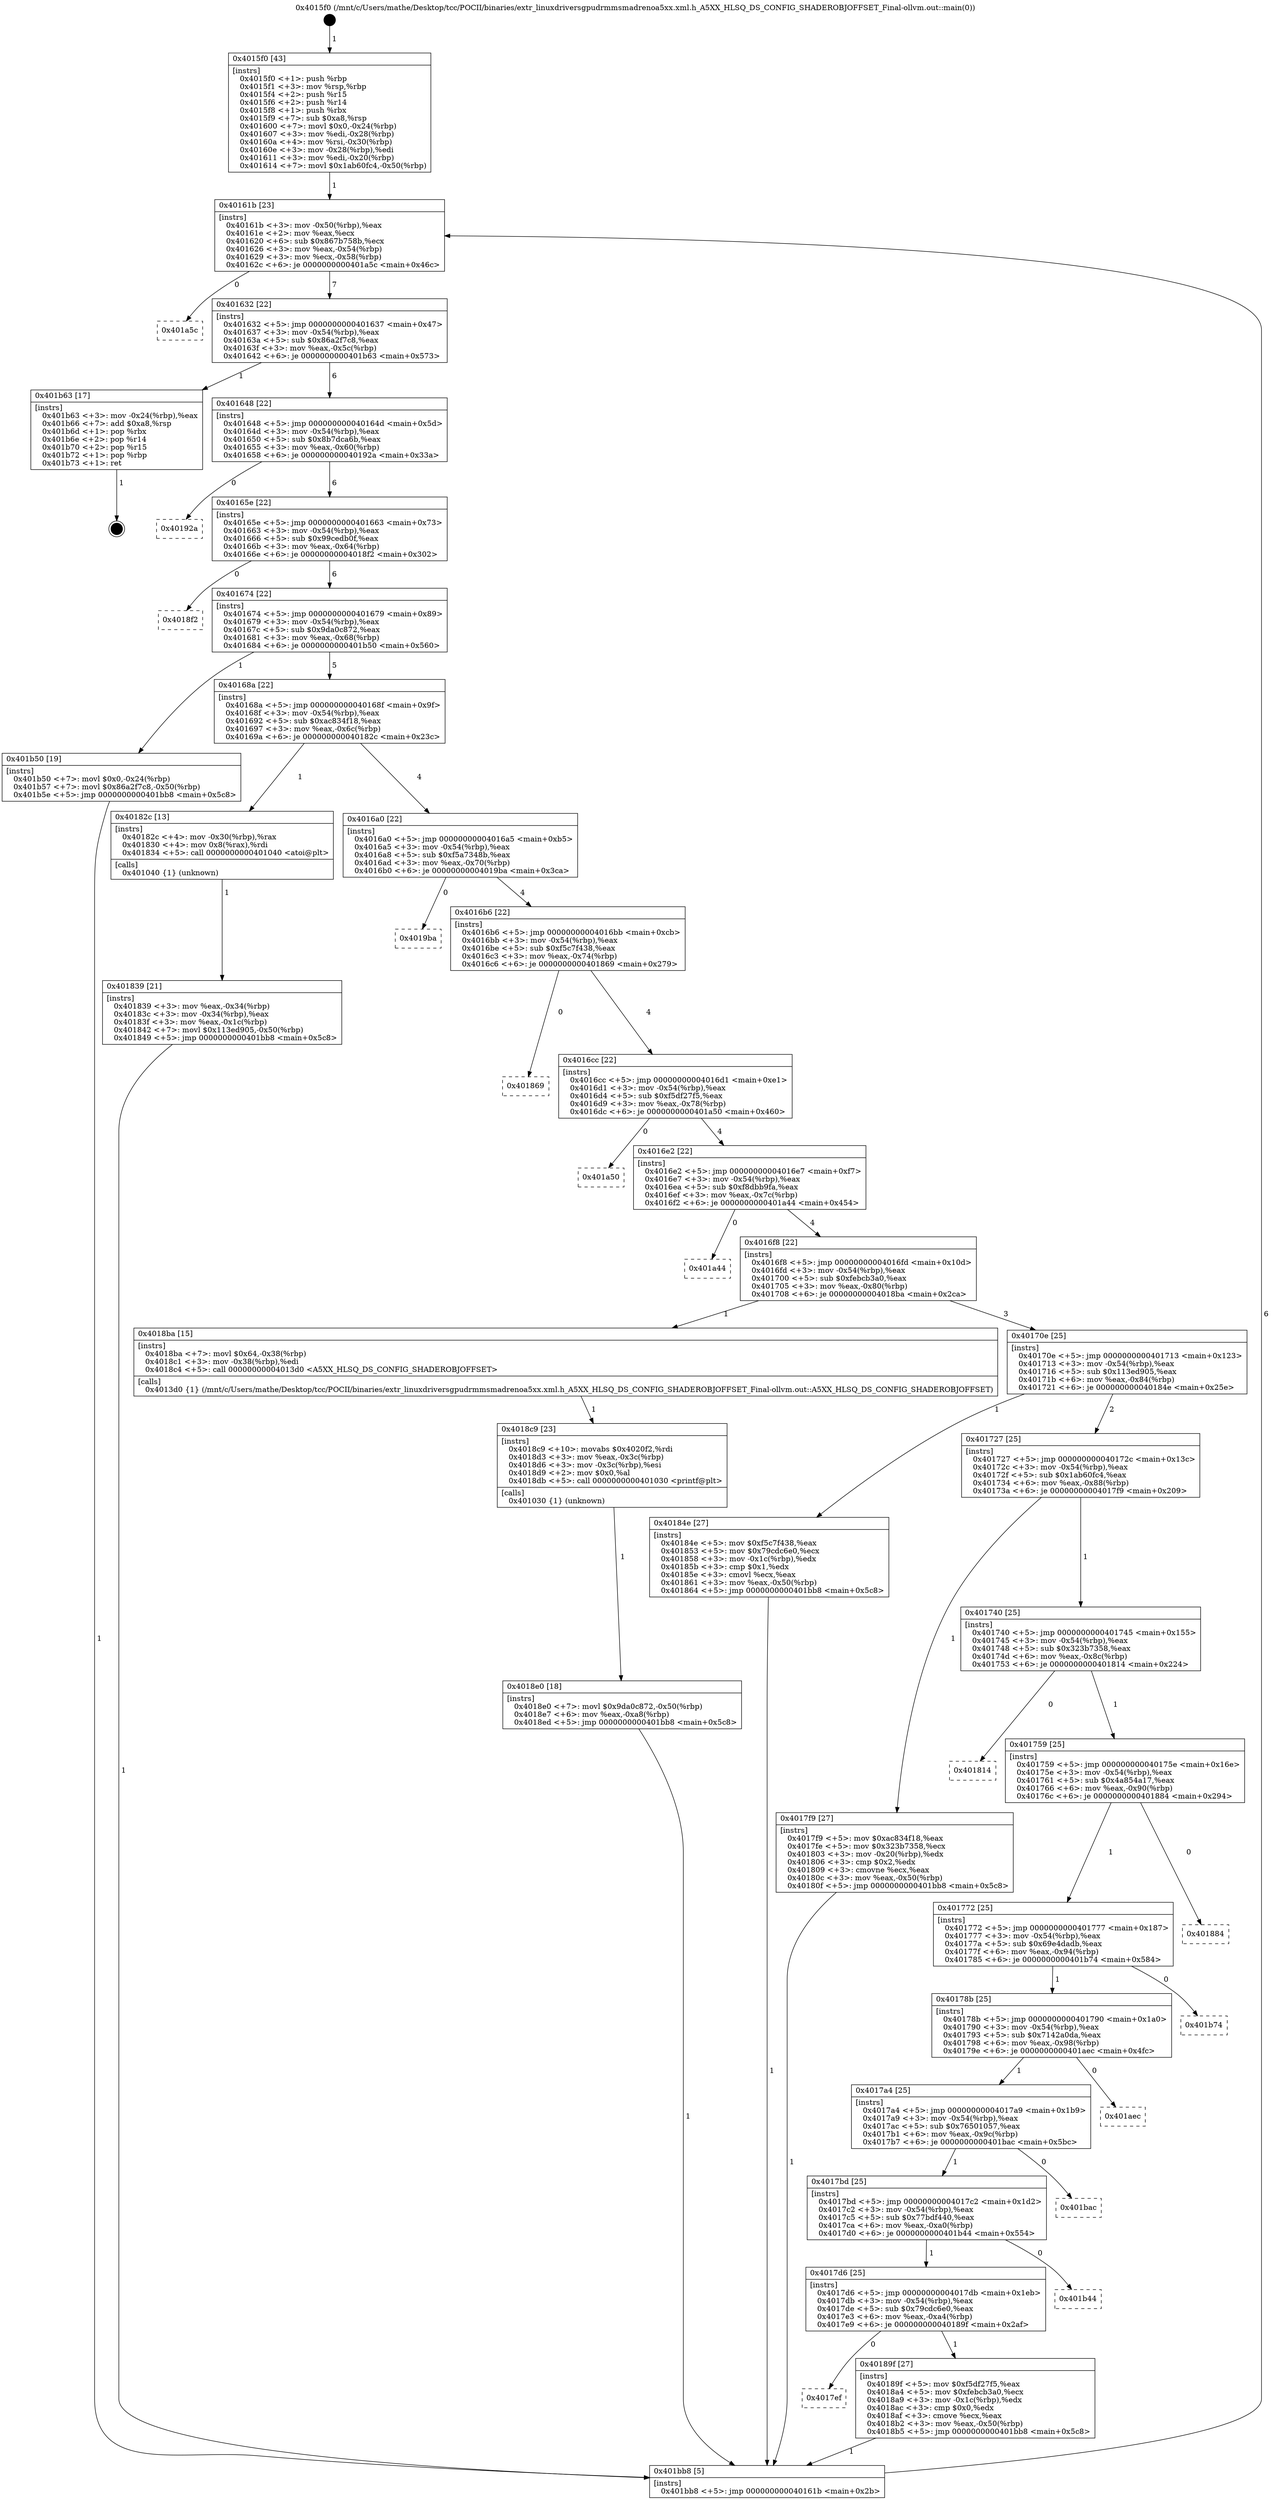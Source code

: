 digraph "0x4015f0" {
  label = "0x4015f0 (/mnt/c/Users/mathe/Desktop/tcc/POCII/binaries/extr_linuxdriversgpudrmmsmadrenoa5xx.xml.h_A5XX_HLSQ_DS_CONFIG_SHADEROBJOFFSET_Final-ollvm.out::main(0))"
  labelloc = "t"
  node[shape=record]

  Entry [label="",width=0.3,height=0.3,shape=circle,fillcolor=black,style=filled]
  "0x40161b" [label="{
     0x40161b [23]\l
     | [instrs]\l
     &nbsp;&nbsp;0x40161b \<+3\>: mov -0x50(%rbp),%eax\l
     &nbsp;&nbsp;0x40161e \<+2\>: mov %eax,%ecx\l
     &nbsp;&nbsp;0x401620 \<+6\>: sub $0x867b758b,%ecx\l
     &nbsp;&nbsp;0x401626 \<+3\>: mov %eax,-0x54(%rbp)\l
     &nbsp;&nbsp;0x401629 \<+3\>: mov %ecx,-0x58(%rbp)\l
     &nbsp;&nbsp;0x40162c \<+6\>: je 0000000000401a5c \<main+0x46c\>\l
  }"]
  "0x401a5c" [label="{
     0x401a5c\l
  }", style=dashed]
  "0x401632" [label="{
     0x401632 [22]\l
     | [instrs]\l
     &nbsp;&nbsp;0x401632 \<+5\>: jmp 0000000000401637 \<main+0x47\>\l
     &nbsp;&nbsp;0x401637 \<+3\>: mov -0x54(%rbp),%eax\l
     &nbsp;&nbsp;0x40163a \<+5\>: sub $0x86a2f7c8,%eax\l
     &nbsp;&nbsp;0x40163f \<+3\>: mov %eax,-0x5c(%rbp)\l
     &nbsp;&nbsp;0x401642 \<+6\>: je 0000000000401b63 \<main+0x573\>\l
  }"]
  Exit [label="",width=0.3,height=0.3,shape=circle,fillcolor=black,style=filled,peripheries=2]
  "0x401b63" [label="{
     0x401b63 [17]\l
     | [instrs]\l
     &nbsp;&nbsp;0x401b63 \<+3\>: mov -0x24(%rbp),%eax\l
     &nbsp;&nbsp;0x401b66 \<+7\>: add $0xa8,%rsp\l
     &nbsp;&nbsp;0x401b6d \<+1\>: pop %rbx\l
     &nbsp;&nbsp;0x401b6e \<+2\>: pop %r14\l
     &nbsp;&nbsp;0x401b70 \<+2\>: pop %r15\l
     &nbsp;&nbsp;0x401b72 \<+1\>: pop %rbp\l
     &nbsp;&nbsp;0x401b73 \<+1\>: ret\l
  }"]
  "0x401648" [label="{
     0x401648 [22]\l
     | [instrs]\l
     &nbsp;&nbsp;0x401648 \<+5\>: jmp 000000000040164d \<main+0x5d\>\l
     &nbsp;&nbsp;0x40164d \<+3\>: mov -0x54(%rbp),%eax\l
     &nbsp;&nbsp;0x401650 \<+5\>: sub $0x8b7dca6b,%eax\l
     &nbsp;&nbsp;0x401655 \<+3\>: mov %eax,-0x60(%rbp)\l
     &nbsp;&nbsp;0x401658 \<+6\>: je 000000000040192a \<main+0x33a\>\l
  }"]
  "0x4018e0" [label="{
     0x4018e0 [18]\l
     | [instrs]\l
     &nbsp;&nbsp;0x4018e0 \<+7\>: movl $0x9da0c872,-0x50(%rbp)\l
     &nbsp;&nbsp;0x4018e7 \<+6\>: mov %eax,-0xa8(%rbp)\l
     &nbsp;&nbsp;0x4018ed \<+5\>: jmp 0000000000401bb8 \<main+0x5c8\>\l
  }"]
  "0x40192a" [label="{
     0x40192a\l
  }", style=dashed]
  "0x40165e" [label="{
     0x40165e [22]\l
     | [instrs]\l
     &nbsp;&nbsp;0x40165e \<+5\>: jmp 0000000000401663 \<main+0x73\>\l
     &nbsp;&nbsp;0x401663 \<+3\>: mov -0x54(%rbp),%eax\l
     &nbsp;&nbsp;0x401666 \<+5\>: sub $0x99cedb0f,%eax\l
     &nbsp;&nbsp;0x40166b \<+3\>: mov %eax,-0x64(%rbp)\l
     &nbsp;&nbsp;0x40166e \<+6\>: je 00000000004018f2 \<main+0x302\>\l
  }"]
  "0x4018c9" [label="{
     0x4018c9 [23]\l
     | [instrs]\l
     &nbsp;&nbsp;0x4018c9 \<+10\>: movabs $0x4020f2,%rdi\l
     &nbsp;&nbsp;0x4018d3 \<+3\>: mov %eax,-0x3c(%rbp)\l
     &nbsp;&nbsp;0x4018d6 \<+3\>: mov -0x3c(%rbp),%esi\l
     &nbsp;&nbsp;0x4018d9 \<+2\>: mov $0x0,%al\l
     &nbsp;&nbsp;0x4018db \<+5\>: call 0000000000401030 \<printf@plt\>\l
     | [calls]\l
     &nbsp;&nbsp;0x401030 \{1\} (unknown)\l
  }"]
  "0x4018f2" [label="{
     0x4018f2\l
  }", style=dashed]
  "0x401674" [label="{
     0x401674 [22]\l
     | [instrs]\l
     &nbsp;&nbsp;0x401674 \<+5\>: jmp 0000000000401679 \<main+0x89\>\l
     &nbsp;&nbsp;0x401679 \<+3\>: mov -0x54(%rbp),%eax\l
     &nbsp;&nbsp;0x40167c \<+5\>: sub $0x9da0c872,%eax\l
     &nbsp;&nbsp;0x401681 \<+3\>: mov %eax,-0x68(%rbp)\l
     &nbsp;&nbsp;0x401684 \<+6\>: je 0000000000401b50 \<main+0x560\>\l
  }"]
  "0x4017ef" [label="{
     0x4017ef\l
  }", style=dashed]
  "0x401b50" [label="{
     0x401b50 [19]\l
     | [instrs]\l
     &nbsp;&nbsp;0x401b50 \<+7\>: movl $0x0,-0x24(%rbp)\l
     &nbsp;&nbsp;0x401b57 \<+7\>: movl $0x86a2f7c8,-0x50(%rbp)\l
     &nbsp;&nbsp;0x401b5e \<+5\>: jmp 0000000000401bb8 \<main+0x5c8\>\l
  }"]
  "0x40168a" [label="{
     0x40168a [22]\l
     | [instrs]\l
     &nbsp;&nbsp;0x40168a \<+5\>: jmp 000000000040168f \<main+0x9f\>\l
     &nbsp;&nbsp;0x40168f \<+3\>: mov -0x54(%rbp),%eax\l
     &nbsp;&nbsp;0x401692 \<+5\>: sub $0xac834f18,%eax\l
     &nbsp;&nbsp;0x401697 \<+3\>: mov %eax,-0x6c(%rbp)\l
     &nbsp;&nbsp;0x40169a \<+6\>: je 000000000040182c \<main+0x23c\>\l
  }"]
  "0x40189f" [label="{
     0x40189f [27]\l
     | [instrs]\l
     &nbsp;&nbsp;0x40189f \<+5\>: mov $0xf5df27f5,%eax\l
     &nbsp;&nbsp;0x4018a4 \<+5\>: mov $0xfebcb3a0,%ecx\l
     &nbsp;&nbsp;0x4018a9 \<+3\>: mov -0x1c(%rbp),%edx\l
     &nbsp;&nbsp;0x4018ac \<+3\>: cmp $0x0,%edx\l
     &nbsp;&nbsp;0x4018af \<+3\>: cmove %ecx,%eax\l
     &nbsp;&nbsp;0x4018b2 \<+3\>: mov %eax,-0x50(%rbp)\l
     &nbsp;&nbsp;0x4018b5 \<+5\>: jmp 0000000000401bb8 \<main+0x5c8\>\l
  }"]
  "0x40182c" [label="{
     0x40182c [13]\l
     | [instrs]\l
     &nbsp;&nbsp;0x40182c \<+4\>: mov -0x30(%rbp),%rax\l
     &nbsp;&nbsp;0x401830 \<+4\>: mov 0x8(%rax),%rdi\l
     &nbsp;&nbsp;0x401834 \<+5\>: call 0000000000401040 \<atoi@plt\>\l
     | [calls]\l
     &nbsp;&nbsp;0x401040 \{1\} (unknown)\l
  }"]
  "0x4016a0" [label="{
     0x4016a0 [22]\l
     | [instrs]\l
     &nbsp;&nbsp;0x4016a0 \<+5\>: jmp 00000000004016a5 \<main+0xb5\>\l
     &nbsp;&nbsp;0x4016a5 \<+3\>: mov -0x54(%rbp),%eax\l
     &nbsp;&nbsp;0x4016a8 \<+5\>: sub $0xf5a7348b,%eax\l
     &nbsp;&nbsp;0x4016ad \<+3\>: mov %eax,-0x70(%rbp)\l
     &nbsp;&nbsp;0x4016b0 \<+6\>: je 00000000004019ba \<main+0x3ca\>\l
  }"]
  "0x4017d6" [label="{
     0x4017d6 [25]\l
     | [instrs]\l
     &nbsp;&nbsp;0x4017d6 \<+5\>: jmp 00000000004017db \<main+0x1eb\>\l
     &nbsp;&nbsp;0x4017db \<+3\>: mov -0x54(%rbp),%eax\l
     &nbsp;&nbsp;0x4017de \<+5\>: sub $0x79cdc6e0,%eax\l
     &nbsp;&nbsp;0x4017e3 \<+6\>: mov %eax,-0xa4(%rbp)\l
     &nbsp;&nbsp;0x4017e9 \<+6\>: je 000000000040189f \<main+0x2af\>\l
  }"]
  "0x4019ba" [label="{
     0x4019ba\l
  }", style=dashed]
  "0x4016b6" [label="{
     0x4016b6 [22]\l
     | [instrs]\l
     &nbsp;&nbsp;0x4016b6 \<+5\>: jmp 00000000004016bb \<main+0xcb\>\l
     &nbsp;&nbsp;0x4016bb \<+3\>: mov -0x54(%rbp),%eax\l
     &nbsp;&nbsp;0x4016be \<+5\>: sub $0xf5c7f438,%eax\l
     &nbsp;&nbsp;0x4016c3 \<+3\>: mov %eax,-0x74(%rbp)\l
     &nbsp;&nbsp;0x4016c6 \<+6\>: je 0000000000401869 \<main+0x279\>\l
  }"]
  "0x401b44" [label="{
     0x401b44\l
  }", style=dashed]
  "0x401869" [label="{
     0x401869\l
  }", style=dashed]
  "0x4016cc" [label="{
     0x4016cc [22]\l
     | [instrs]\l
     &nbsp;&nbsp;0x4016cc \<+5\>: jmp 00000000004016d1 \<main+0xe1\>\l
     &nbsp;&nbsp;0x4016d1 \<+3\>: mov -0x54(%rbp),%eax\l
     &nbsp;&nbsp;0x4016d4 \<+5\>: sub $0xf5df27f5,%eax\l
     &nbsp;&nbsp;0x4016d9 \<+3\>: mov %eax,-0x78(%rbp)\l
     &nbsp;&nbsp;0x4016dc \<+6\>: je 0000000000401a50 \<main+0x460\>\l
  }"]
  "0x4017bd" [label="{
     0x4017bd [25]\l
     | [instrs]\l
     &nbsp;&nbsp;0x4017bd \<+5\>: jmp 00000000004017c2 \<main+0x1d2\>\l
     &nbsp;&nbsp;0x4017c2 \<+3\>: mov -0x54(%rbp),%eax\l
     &nbsp;&nbsp;0x4017c5 \<+5\>: sub $0x77bdf440,%eax\l
     &nbsp;&nbsp;0x4017ca \<+6\>: mov %eax,-0xa0(%rbp)\l
     &nbsp;&nbsp;0x4017d0 \<+6\>: je 0000000000401b44 \<main+0x554\>\l
  }"]
  "0x401a50" [label="{
     0x401a50\l
  }", style=dashed]
  "0x4016e2" [label="{
     0x4016e2 [22]\l
     | [instrs]\l
     &nbsp;&nbsp;0x4016e2 \<+5\>: jmp 00000000004016e7 \<main+0xf7\>\l
     &nbsp;&nbsp;0x4016e7 \<+3\>: mov -0x54(%rbp),%eax\l
     &nbsp;&nbsp;0x4016ea \<+5\>: sub $0xf8dbb9fa,%eax\l
     &nbsp;&nbsp;0x4016ef \<+3\>: mov %eax,-0x7c(%rbp)\l
     &nbsp;&nbsp;0x4016f2 \<+6\>: je 0000000000401a44 \<main+0x454\>\l
  }"]
  "0x401bac" [label="{
     0x401bac\l
  }", style=dashed]
  "0x401a44" [label="{
     0x401a44\l
  }", style=dashed]
  "0x4016f8" [label="{
     0x4016f8 [22]\l
     | [instrs]\l
     &nbsp;&nbsp;0x4016f8 \<+5\>: jmp 00000000004016fd \<main+0x10d\>\l
     &nbsp;&nbsp;0x4016fd \<+3\>: mov -0x54(%rbp),%eax\l
     &nbsp;&nbsp;0x401700 \<+5\>: sub $0xfebcb3a0,%eax\l
     &nbsp;&nbsp;0x401705 \<+3\>: mov %eax,-0x80(%rbp)\l
     &nbsp;&nbsp;0x401708 \<+6\>: je 00000000004018ba \<main+0x2ca\>\l
  }"]
  "0x4017a4" [label="{
     0x4017a4 [25]\l
     | [instrs]\l
     &nbsp;&nbsp;0x4017a4 \<+5\>: jmp 00000000004017a9 \<main+0x1b9\>\l
     &nbsp;&nbsp;0x4017a9 \<+3\>: mov -0x54(%rbp),%eax\l
     &nbsp;&nbsp;0x4017ac \<+5\>: sub $0x76501057,%eax\l
     &nbsp;&nbsp;0x4017b1 \<+6\>: mov %eax,-0x9c(%rbp)\l
     &nbsp;&nbsp;0x4017b7 \<+6\>: je 0000000000401bac \<main+0x5bc\>\l
  }"]
  "0x4018ba" [label="{
     0x4018ba [15]\l
     | [instrs]\l
     &nbsp;&nbsp;0x4018ba \<+7\>: movl $0x64,-0x38(%rbp)\l
     &nbsp;&nbsp;0x4018c1 \<+3\>: mov -0x38(%rbp),%edi\l
     &nbsp;&nbsp;0x4018c4 \<+5\>: call 00000000004013d0 \<A5XX_HLSQ_DS_CONFIG_SHADEROBJOFFSET\>\l
     | [calls]\l
     &nbsp;&nbsp;0x4013d0 \{1\} (/mnt/c/Users/mathe/Desktop/tcc/POCII/binaries/extr_linuxdriversgpudrmmsmadrenoa5xx.xml.h_A5XX_HLSQ_DS_CONFIG_SHADEROBJOFFSET_Final-ollvm.out::A5XX_HLSQ_DS_CONFIG_SHADEROBJOFFSET)\l
  }"]
  "0x40170e" [label="{
     0x40170e [25]\l
     | [instrs]\l
     &nbsp;&nbsp;0x40170e \<+5\>: jmp 0000000000401713 \<main+0x123\>\l
     &nbsp;&nbsp;0x401713 \<+3\>: mov -0x54(%rbp),%eax\l
     &nbsp;&nbsp;0x401716 \<+5\>: sub $0x113ed905,%eax\l
     &nbsp;&nbsp;0x40171b \<+6\>: mov %eax,-0x84(%rbp)\l
     &nbsp;&nbsp;0x401721 \<+6\>: je 000000000040184e \<main+0x25e\>\l
  }"]
  "0x401aec" [label="{
     0x401aec\l
  }", style=dashed]
  "0x40184e" [label="{
     0x40184e [27]\l
     | [instrs]\l
     &nbsp;&nbsp;0x40184e \<+5\>: mov $0xf5c7f438,%eax\l
     &nbsp;&nbsp;0x401853 \<+5\>: mov $0x79cdc6e0,%ecx\l
     &nbsp;&nbsp;0x401858 \<+3\>: mov -0x1c(%rbp),%edx\l
     &nbsp;&nbsp;0x40185b \<+3\>: cmp $0x1,%edx\l
     &nbsp;&nbsp;0x40185e \<+3\>: cmovl %ecx,%eax\l
     &nbsp;&nbsp;0x401861 \<+3\>: mov %eax,-0x50(%rbp)\l
     &nbsp;&nbsp;0x401864 \<+5\>: jmp 0000000000401bb8 \<main+0x5c8\>\l
  }"]
  "0x401727" [label="{
     0x401727 [25]\l
     | [instrs]\l
     &nbsp;&nbsp;0x401727 \<+5\>: jmp 000000000040172c \<main+0x13c\>\l
     &nbsp;&nbsp;0x40172c \<+3\>: mov -0x54(%rbp),%eax\l
     &nbsp;&nbsp;0x40172f \<+5\>: sub $0x1ab60fc4,%eax\l
     &nbsp;&nbsp;0x401734 \<+6\>: mov %eax,-0x88(%rbp)\l
     &nbsp;&nbsp;0x40173a \<+6\>: je 00000000004017f9 \<main+0x209\>\l
  }"]
  "0x40178b" [label="{
     0x40178b [25]\l
     | [instrs]\l
     &nbsp;&nbsp;0x40178b \<+5\>: jmp 0000000000401790 \<main+0x1a0\>\l
     &nbsp;&nbsp;0x401790 \<+3\>: mov -0x54(%rbp),%eax\l
     &nbsp;&nbsp;0x401793 \<+5\>: sub $0x7142a0da,%eax\l
     &nbsp;&nbsp;0x401798 \<+6\>: mov %eax,-0x98(%rbp)\l
     &nbsp;&nbsp;0x40179e \<+6\>: je 0000000000401aec \<main+0x4fc\>\l
  }"]
  "0x4017f9" [label="{
     0x4017f9 [27]\l
     | [instrs]\l
     &nbsp;&nbsp;0x4017f9 \<+5\>: mov $0xac834f18,%eax\l
     &nbsp;&nbsp;0x4017fe \<+5\>: mov $0x323b7358,%ecx\l
     &nbsp;&nbsp;0x401803 \<+3\>: mov -0x20(%rbp),%edx\l
     &nbsp;&nbsp;0x401806 \<+3\>: cmp $0x2,%edx\l
     &nbsp;&nbsp;0x401809 \<+3\>: cmovne %ecx,%eax\l
     &nbsp;&nbsp;0x40180c \<+3\>: mov %eax,-0x50(%rbp)\l
     &nbsp;&nbsp;0x40180f \<+5\>: jmp 0000000000401bb8 \<main+0x5c8\>\l
  }"]
  "0x401740" [label="{
     0x401740 [25]\l
     | [instrs]\l
     &nbsp;&nbsp;0x401740 \<+5\>: jmp 0000000000401745 \<main+0x155\>\l
     &nbsp;&nbsp;0x401745 \<+3\>: mov -0x54(%rbp),%eax\l
     &nbsp;&nbsp;0x401748 \<+5\>: sub $0x323b7358,%eax\l
     &nbsp;&nbsp;0x40174d \<+6\>: mov %eax,-0x8c(%rbp)\l
     &nbsp;&nbsp;0x401753 \<+6\>: je 0000000000401814 \<main+0x224\>\l
  }"]
  "0x401bb8" [label="{
     0x401bb8 [5]\l
     | [instrs]\l
     &nbsp;&nbsp;0x401bb8 \<+5\>: jmp 000000000040161b \<main+0x2b\>\l
  }"]
  "0x4015f0" [label="{
     0x4015f0 [43]\l
     | [instrs]\l
     &nbsp;&nbsp;0x4015f0 \<+1\>: push %rbp\l
     &nbsp;&nbsp;0x4015f1 \<+3\>: mov %rsp,%rbp\l
     &nbsp;&nbsp;0x4015f4 \<+2\>: push %r15\l
     &nbsp;&nbsp;0x4015f6 \<+2\>: push %r14\l
     &nbsp;&nbsp;0x4015f8 \<+1\>: push %rbx\l
     &nbsp;&nbsp;0x4015f9 \<+7\>: sub $0xa8,%rsp\l
     &nbsp;&nbsp;0x401600 \<+7\>: movl $0x0,-0x24(%rbp)\l
     &nbsp;&nbsp;0x401607 \<+3\>: mov %edi,-0x28(%rbp)\l
     &nbsp;&nbsp;0x40160a \<+4\>: mov %rsi,-0x30(%rbp)\l
     &nbsp;&nbsp;0x40160e \<+3\>: mov -0x28(%rbp),%edi\l
     &nbsp;&nbsp;0x401611 \<+3\>: mov %edi,-0x20(%rbp)\l
     &nbsp;&nbsp;0x401614 \<+7\>: movl $0x1ab60fc4,-0x50(%rbp)\l
  }"]
  "0x401839" [label="{
     0x401839 [21]\l
     | [instrs]\l
     &nbsp;&nbsp;0x401839 \<+3\>: mov %eax,-0x34(%rbp)\l
     &nbsp;&nbsp;0x40183c \<+3\>: mov -0x34(%rbp),%eax\l
     &nbsp;&nbsp;0x40183f \<+3\>: mov %eax,-0x1c(%rbp)\l
     &nbsp;&nbsp;0x401842 \<+7\>: movl $0x113ed905,-0x50(%rbp)\l
     &nbsp;&nbsp;0x401849 \<+5\>: jmp 0000000000401bb8 \<main+0x5c8\>\l
  }"]
  "0x401b74" [label="{
     0x401b74\l
  }", style=dashed]
  "0x401814" [label="{
     0x401814\l
  }", style=dashed]
  "0x401759" [label="{
     0x401759 [25]\l
     | [instrs]\l
     &nbsp;&nbsp;0x401759 \<+5\>: jmp 000000000040175e \<main+0x16e\>\l
     &nbsp;&nbsp;0x40175e \<+3\>: mov -0x54(%rbp),%eax\l
     &nbsp;&nbsp;0x401761 \<+5\>: sub $0x4a854a17,%eax\l
     &nbsp;&nbsp;0x401766 \<+6\>: mov %eax,-0x90(%rbp)\l
     &nbsp;&nbsp;0x40176c \<+6\>: je 0000000000401884 \<main+0x294\>\l
  }"]
  "0x401772" [label="{
     0x401772 [25]\l
     | [instrs]\l
     &nbsp;&nbsp;0x401772 \<+5\>: jmp 0000000000401777 \<main+0x187\>\l
     &nbsp;&nbsp;0x401777 \<+3\>: mov -0x54(%rbp),%eax\l
     &nbsp;&nbsp;0x40177a \<+5\>: sub $0x69e4dadb,%eax\l
     &nbsp;&nbsp;0x40177f \<+6\>: mov %eax,-0x94(%rbp)\l
     &nbsp;&nbsp;0x401785 \<+6\>: je 0000000000401b74 \<main+0x584\>\l
  }"]
  "0x401884" [label="{
     0x401884\l
  }", style=dashed]
  Entry -> "0x4015f0" [label=" 1"]
  "0x40161b" -> "0x401a5c" [label=" 0"]
  "0x40161b" -> "0x401632" [label=" 7"]
  "0x401b63" -> Exit [label=" 1"]
  "0x401632" -> "0x401b63" [label=" 1"]
  "0x401632" -> "0x401648" [label=" 6"]
  "0x401b50" -> "0x401bb8" [label=" 1"]
  "0x401648" -> "0x40192a" [label=" 0"]
  "0x401648" -> "0x40165e" [label=" 6"]
  "0x4018e0" -> "0x401bb8" [label=" 1"]
  "0x40165e" -> "0x4018f2" [label=" 0"]
  "0x40165e" -> "0x401674" [label=" 6"]
  "0x4018c9" -> "0x4018e0" [label=" 1"]
  "0x401674" -> "0x401b50" [label=" 1"]
  "0x401674" -> "0x40168a" [label=" 5"]
  "0x4018ba" -> "0x4018c9" [label=" 1"]
  "0x40168a" -> "0x40182c" [label=" 1"]
  "0x40168a" -> "0x4016a0" [label=" 4"]
  "0x40189f" -> "0x401bb8" [label=" 1"]
  "0x4016a0" -> "0x4019ba" [label=" 0"]
  "0x4016a0" -> "0x4016b6" [label=" 4"]
  "0x4017d6" -> "0x40189f" [label=" 1"]
  "0x4016b6" -> "0x401869" [label=" 0"]
  "0x4016b6" -> "0x4016cc" [label=" 4"]
  "0x4017d6" -> "0x4017ef" [label=" 0"]
  "0x4016cc" -> "0x401a50" [label=" 0"]
  "0x4016cc" -> "0x4016e2" [label=" 4"]
  "0x4017bd" -> "0x401b44" [label=" 0"]
  "0x4016e2" -> "0x401a44" [label=" 0"]
  "0x4016e2" -> "0x4016f8" [label=" 4"]
  "0x4017bd" -> "0x4017d6" [label=" 1"]
  "0x4016f8" -> "0x4018ba" [label=" 1"]
  "0x4016f8" -> "0x40170e" [label=" 3"]
  "0x4017a4" -> "0x401bac" [label=" 0"]
  "0x40170e" -> "0x40184e" [label=" 1"]
  "0x40170e" -> "0x401727" [label=" 2"]
  "0x4017a4" -> "0x4017bd" [label=" 1"]
  "0x401727" -> "0x4017f9" [label=" 1"]
  "0x401727" -> "0x401740" [label=" 1"]
  "0x4017f9" -> "0x401bb8" [label=" 1"]
  "0x4015f0" -> "0x40161b" [label=" 1"]
  "0x401bb8" -> "0x40161b" [label=" 6"]
  "0x40182c" -> "0x401839" [label=" 1"]
  "0x401839" -> "0x401bb8" [label=" 1"]
  "0x40184e" -> "0x401bb8" [label=" 1"]
  "0x40178b" -> "0x401aec" [label=" 0"]
  "0x401740" -> "0x401814" [label=" 0"]
  "0x401740" -> "0x401759" [label=" 1"]
  "0x40178b" -> "0x4017a4" [label=" 1"]
  "0x401759" -> "0x401884" [label=" 0"]
  "0x401759" -> "0x401772" [label=" 1"]
  "0x401772" -> "0x40178b" [label=" 1"]
  "0x401772" -> "0x401b74" [label=" 0"]
}

